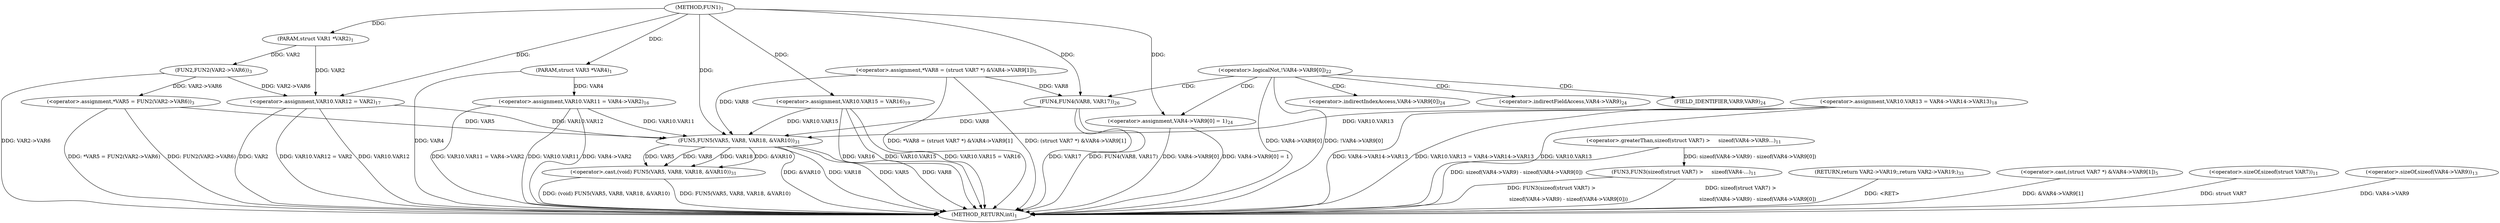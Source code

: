 digraph "FUN1" {  
"8" [label = <(METHOD,FUN1)<SUB>1</SUB>> ]
"102" [label = <(METHOD_RETURN,int)<SUB>1</SUB>> ]
"9" [label = <(PARAM,struct VAR1 *VAR2)<SUB>1</SUB>> ]
"10" [label = <(PARAM,struct VAR3 *VAR4)<SUB>1</SUB>> ]
"13" [label = <(&lt;operator&gt;.assignment,*VAR5 = FUN2(VAR2-&gt;VAR6))<SUB>3</SUB>> ]
"20" [label = <(&lt;operator&gt;.assignment,*VAR8 = (struct VAR7 *) &amp;VAR4-&gt;VAR9[1])<SUB>5</SUB>> ]
"31" [label = <(FUN3,FUN3(sizeof(struct VAR7) &gt;

		     sizeof(VAR4-...)<SUB>11</SUB>> ]
"46" [label = <(&lt;operator&gt;.assignment,VAR10.VAR11 = VAR4-&gt;VAR2)<SUB>16</SUB>> ]
"53" [label = <(&lt;operator&gt;.assignment,VAR10.VAR12 = VAR2)<SUB>17</SUB>> ]
"58" [label = <(&lt;operator&gt;.assignment,VAR10.VAR13 = VAR4-&gt;VAR14-&gt;VAR13)<SUB>18</SUB>> ]
"67" [label = <(&lt;operator&gt;.assignment,VAR10.VAR15 = VAR16)<SUB>19</SUB>> ]
"90" [label = <(&lt;operator&gt;.cast,(void) FUN5(VAR5, VAR8, VAR18, &amp;VAR10))<SUB>31</SUB>> ]
"98" [label = <(RETURN,return VAR2-&gt;VAR19;,return VAR2-&gt;VAR19;)<SUB>33</SUB>> ]
"73" [label = <(&lt;operator&gt;.logicalNot,!VAR4-&gt;VAR9[0])<SUB>22</SUB>> ]
"15" [label = <(FUN2,FUN2(VAR2-&gt;VAR6))<SUB>3</SUB>> ]
"22" [label = <(&lt;operator&gt;.cast,(struct VAR7 *) &amp;VAR4-&gt;VAR9[1])<SUB>5</SUB>> ]
"32" [label = <(&lt;operator&gt;.greaterThan,sizeof(struct VAR7) &gt;

		     sizeof(VAR4-&gt;VAR9...)<SUB>11</SUB>> ]
"80" [label = <(&lt;operator&gt;.assignment,VAR4-&gt;VAR9[0] = 1)<SUB>24</SUB>> ]
"87" [label = <(FUN4,FUN4(VAR8, VAR17))<SUB>26</SUB>> ]
"92" [label = <(FUN5,FUN5(VAR5, VAR8, VAR18, &amp;VAR10))<SUB>31</SUB>> ]
"33" [label = <(&lt;operator&gt;.sizeOf,sizeof(struct VAR7))<SUB>11</SUB>> ]
"36" [label = <(&lt;operator&gt;.sizeOf,sizeof(VAR4-&gt;VAR9))<SUB>13</SUB>> ]
"81" [label = <(&lt;operator&gt;.indirectIndexAccess,VAR4-&gt;VAR9[0])<SUB>24</SUB>> ]
"82" [label = <(&lt;operator&gt;.indirectFieldAccess,VAR4-&gt;VAR9)<SUB>24</SUB>> ]
"84" [label = <(FIELD_IDENTIFIER,VAR9,VAR9)<SUB>24</SUB>> ]
  "98" -> "102"  [ label = "DDG: &lt;RET&gt;"] 
  "10" -> "102"  [ label = "DDG: VAR4"] 
  "15" -> "102"  [ label = "DDG: VAR2-&gt;VAR6"] 
  "13" -> "102"  [ label = "DDG: FUN2(VAR2-&gt;VAR6)"] 
  "13" -> "102"  [ label = "DDG: *VAR5 = FUN2(VAR2-&gt;VAR6)"] 
  "22" -> "102"  [ label = "DDG: &amp;VAR4-&gt;VAR9[1]"] 
  "20" -> "102"  [ label = "DDG: (struct VAR7 *) &amp;VAR4-&gt;VAR9[1]"] 
  "20" -> "102"  [ label = "DDG: *VAR8 = (struct VAR7 *) &amp;VAR4-&gt;VAR9[1]"] 
  "36" -> "102"  [ label = "DDG: VAR4-&gt;VAR9"] 
  "32" -> "102"  [ label = "DDG: sizeof(VAR4-&gt;VAR9) - sizeof(VAR4-&gt;VAR9[0])"] 
  "31" -> "102"  [ label = "DDG: sizeof(struct VAR7) &gt;

		     sizeof(VAR4-&gt;VAR9) - sizeof(VAR4-&gt;VAR9[0])"] 
  "31" -> "102"  [ label = "DDG: FUN3(sizeof(struct VAR7) &gt;

		     sizeof(VAR4-&gt;VAR9) - sizeof(VAR4-&gt;VAR9[0]))"] 
  "46" -> "102"  [ label = "DDG: VAR10.VAR11"] 
  "46" -> "102"  [ label = "DDG: VAR4-&gt;VAR2"] 
  "46" -> "102"  [ label = "DDG: VAR10.VAR11 = VAR4-&gt;VAR2"] 
  "53" -> "102"  [ label = "DDG: VAR10.VAR12"] 
  "53" -> "102"  [ label = "DDG: VAR2"] 
  "53" -> "102"  [ label = "DDG: VAR10.VAR12 = VAR2"] 
  "58" -> "102"  [ label = "DDG: VAR10.VAR13"] 
  "58" -> "102"  [ label = "DDG: VAR4-&gt;VAR14-&gt;VAR13"] 
  "58" -> "102"  [ label = "DDG: VAR10.VAR13 = VAR4-&gt;VAR14-&gt;VAR13"] 
  "67" -> "102"  [ label = "DDG: VAR10.VAR15"] 
  "67" -> "102"  [ label = "DDG: VAR10.VAR15 = VAR16"] 
  "73" -> "102"  [ label = "DDG: VAR4-&gt;VAR9[0]"] 
  "73" -> "102"  [ label = "DDG: !VAR4-&gt;VAR9[0]"] 
  "80" -> "102"  [ label = "DDG: VAR4-&gt;VAR9[0]"] 
  "80" -> "102"  [ label = "DDG: VAR4-&gt;VAR9[0] = 1"] 
  "87" -> "102"  [ label = "DDG: FUN4(VAR8, VAR17)"] 
  "92" -> "102"  [ label = "DDG: VAR5"] 
  "92" -> "102"  [ label = "DDG: VAR8"] 
  "92" -> "102"  [ label = "DDG: &amp;VAR10"] 
  "90" -> "102"  [ label = "DDG: FUN5(VAR5, VAR8, VAR18, &amp;VAR10)"] 
  "90" -> "102"  [ label = "DDG: (void) FUN5(VAR5, VAR8, VAR18, &amp;VAR10)"] 
  "67" -> "102"  [ label = "DDG: VAR16"] 
  "33" -> "102"  [ label = "DDG: struct VAR7"] 
  "92" -> "102"  [ label = "DDG: VAR18"] 
  "87" -> "102"  [ label = "DDG: VAR17"] 
  "8" -> "9"  [ label = "DDG: "] 
  "8" -> "10"  [ label = "DDG: "] 
  "15" -> "13"  [ label = "DDG: VAR2-&gt;VAR6"] 
  "10" -> "46"  [ label = "DDG: VAR4"] 
  "9" -> "53"  [ label = "DDG: VAR2"] 
  "15" -> "53"  [ label = "DDG: VAR2-&gt;VAR6"] 
  "8" -> "53"  [ label = "DDG: "] 
  "8" -> "67"  [ label = "DDG: "] 
  "92" -> "90"  [ label = "DDG: VAR5"] 
  "92" -> "90"  [ label = "DDG: VAR8"] 
  "92" -> "90"  [ label = "DDG: VAR18"] 
  "92" -> "90"  [ label = "DDG: &amp;VAR10"] 
  "32" -> "31"  [ label = "DDG: sizeof(VAR4-&gt;VAR9) - sizeof(VAR4-&gt;VAR9[0])"] 
  "9" -> "15"  [ label = "DDG: VAR2"] 
  "8" -> "80"  [ label = "DDG: "] 
  "13" -> "92"  [ label = "DDG: VAR5"] 
  "8" -> "92"  [ label = "DDG: "] 
  "20" -> "92"  [ label = "DDG: VAR8"] 
  "87" -> "92"  [ label = "DDG: VAR8"] 
  "46" -> "92"  [ label = "DDG: VAR10.VAR11"] 
  "53" -> "92"  [ label = "DDG: VAR10.VAR12"] 
  "58" -> "92"  [ label = "DDG: VAR10.VAR13"] 
  "67" -> "92"  [ label = "DDG: VAR10.VAR15"] 
  "20" -> "87"  [ label = "DDG: VAR8"] 
  "8" -> "87"  [ label = "DDG: "] 
  "73" -> "80"  [ label = "CDG: "] 
  "73" -> "87"  [ label = "CDG: "] 
  "73" -> "82"  [ label = "CDG: "] 
  "73" -> "81"  [ label = "CDG: "] 
  "73" -> "84"  [ label = "CDG: "] 
}
